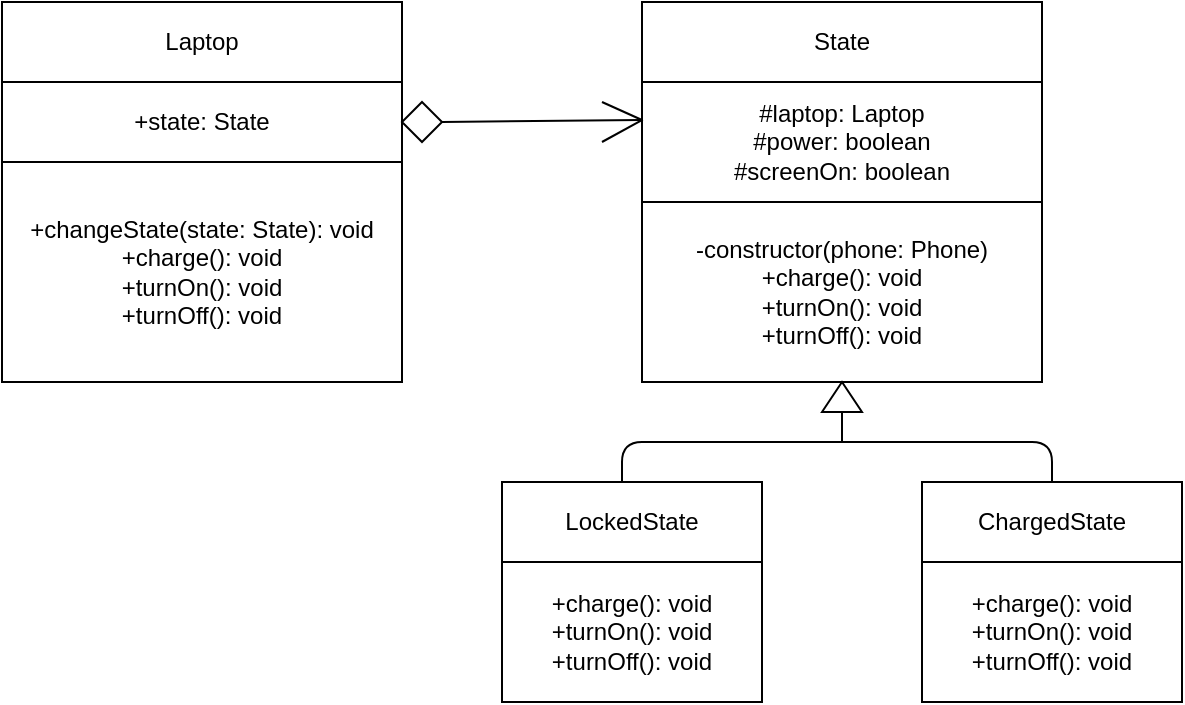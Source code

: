 <mxfile>
    <diagram id="RjtuZmgETk-0mBvIME61" name="Page-1">
        <mxGraphModel dx="1117" dy="534" grid="1" gridSize="10" guides="1" tooltips="1" connect="1" arrows="1" fold="1" page="1" pageScale="1" pageWidth="827" pageHeight="1169" math="0" shadow="0">
            <root>
                <mxCell id="0"/>
                <mxCell id="1" parent="0"/>
                <mxCell id="2" value="Laptop" style="rounded=0;whiteSpace=wrap;html=1;" parent="1" vertex="1">
                    <mxGeometry x="130" y="320" width="200" height="40" as="geometry"/>
                </mxCell>
                <mxCell id="3" value="+state: State" style="rounded=0;whiteSpace=wrap;html=1;" parent="1" vertex="1">
                    <mxGeometry x="130" y="360" width="200" height="40" as="geometry"/>
                </mxCell>
                <mxCell id="4" value="+changeState(state: State): void&lt;br&gt;+charge(): void&lt;br&gt;+turnOn(): void&lt;br&gt;+turnOff(): void" style="rounded=0;whiteSpace=wrap;html=1;" parent="1" vertex="1">
                    <mxGeometry x="130" y="400" width="200" height="110" as="geometry"/>
                </mxCell>
                <mxCell id="6" value="LockedState" style="rounded=0;whiteSpace=wrap;html=1;" parent="1" vertex="1">
                    <mxGeometry x="380" y="560" width="130" height="40" as="geometry"/>
                </mxCell>
                <mxCell id="8" value="+charge(): void&lt;br&gt;+turnOn(): void&lt;br&gt;+turnOff(): void&lt;br&gt;" style="rounded=0;whiteSpace=wrap;html=1;" parent="1" vertex="1">
                    <mxGeometry x="380" y="600" width="130" height="70" as="geometry"/>
                </mxCell>
                <mxCell id="9" value="State" style="rounded=0;whiteSpace=wrap;html=1;" parent="1" vertex="1">
                    <mxGeometry x="450" y="320" width="200" height="40" as="geometry"/>
                </mxCell>
                <mxCell id="10" value="#laptop: Laptop&lt;br&gt;#power: boolean&lt;br&gt;#screenOn: boolean&lt;br&gt;" style="rounded=0;whiteSpace=wrap;html=1;" parent="1" vertex="1">
                    <mxGeometry x="450" y="360" width="200" height="60" as="geometry"/>
                </mxCell>
                <mxCell id="11" value="-constructor(phone: Phone)&lt;br&gt;+charge(): void&lt;br&gt;+turnOn(): void&lt;br&gt;+turnOff(): void&lt;br&gt;" style="rounded=0;whiteSpace=wrap;html=1;" parent="1" vertex="1">
                    <mxGeometry x="450" y="420" width="200" height="90" as="geometry"/>
                </mxCell>
                <mxCell id="12" value="ChargedState" style="rounded=0;whiteSpace=wrap;html=1;" parent="1" vertex="1">
                    <mxGeometry x="590" y="560" width="130" height="40" as="geometry"/>
                </mxCell>
                <mxCell id="13" value="+charge(): void&lt;br&gt;+turnOn(): void&lt;br&gt;+turnOff(): void&lt;br&gt;" style="rounded=0;whiteSpace=wrap;html=1;" parent="1" vertex="1">
                    <mxGeometry x="590" y="600" width="130" height="70" as="geometry"/>
                </mxCell>
                <mxCell id="14" value="" style="rhombus;whiteSpace=wrap;html=1;" parent="1" vertex="1">
                    <mxGeometry x="330" y="370" width="20" height="20" as="geometry"/>
                </mxCell>
                <mxCell id="16" value="" style="endArrow=none;html=1;entryX=-0.003;entryY=0.317;entryDx=0;entryDy=0;entryPerimeter=0;" parent="1" target="10" edge="1">
                    <mxGeometry width="50" height="50" relative="1" as="geometry">
                        <mxPoint x="350" y="380" as="sourcePoint"/>
                        <mxPoint x="400" y="330" as="targetPoint"/>
                    </mxGeometry>
                </mxCell>
                <mxCell id="17" value="" style="endArrow=none;html=1;entryX=0.002;entryY=0.313;entryDx=0;entryDy=0;entryPerimeter=0;" parent="1" target="10" edge="1">
                    <mxGeometry width="50" height="50" relative="1" as="geometry">
                        <mxPoint x="430" y="390" as="sourcePoint"/>
                        <mxPoint x="451" y="380" as="targetPoint"/>
                    </mxGeometry>
                </mxCell>
                <mxCell id="18" value="" style="endArrow=none;html=1;" parent="1" edge="1">
                    <mxGeometry width="50" height="50" relative="1" as="geometry">
                        <mxPoint x="430" y="370" as="sourcePoint"/>
                        <mxPoint x="450" y="379" as="targetPoint"/>
                    </mxGeometry>
                </mxCell>
                <mxCell id="19" value="" style="endArrow=none;html=1;entryX=0.5;entryY=0;entryDx=0;entryDy=0;" parent="1" target="12" edge="1">
                    <mxGeometry width="50" height="50" relative="1" as="geometry">
                        <mxPoint x="440" y="560" as="sourcePoint"/>
                        <mxPoint x="490" y="510" as="targetPoint"/>
                        <Array as="points">
                            <mxPoint x="440" y="540"/>
                            <mxPoint x="655" y="540"/>
                        </Array>
                    </mxGeometry>
                </mxCell>
                <mxCell id="20" value="" style="endArrow=none;html=1;entryX=0;entryY=0.5;entryDx=0;entryDy=0;" parent="1" target="21" edge="1">
                    <mxGeometry width="50" height="50" relative="1" as="geometry">
                        <mxPoint x="550" y="540" as="sourcePoint"/>
                        <mxPoint x="550" y="530" as="targetPoint"/>
                    </mxGeometry>
                </mxCell>
                <mxCell id="21" value="" style="triangle;whiteSpace=wrap;html=1;rotation=-90;" parent="1" vertex="1">
                    <mxGeometry x="542.5" y="507.5" width="15" height="20" as="geometry"/>
                </mxCell>
            </root>
        </mxGraphModel>
    </diagram>
</mxfile>